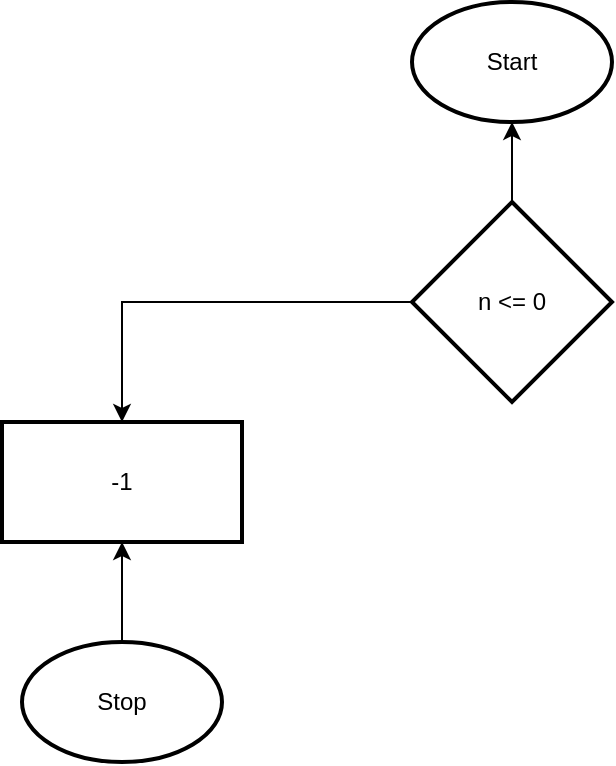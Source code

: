 <mxfile version="20.8.20" type="github">
  <diagram name="Page-1" id="1S3135J9kQtHQ9S6GM7H">
    <mxGraphModel dx="1276" dy="527" grid="1" gridSize="10" guides="1" tooltips="1" connect="1" arrows="1" fold="1" page="1" pageScale="1" pageWidth="850" pageHeight="1100" math="0" shadow="0">
      <root>
        <mxCell id="0" />
        <mxCell id="1" parent="0" />
        <mxCell id="407-T4MCC55-gQYg-pVT-1" value="Start" style="strokeWidth=2;html=1;shape=mxgraph.flowchart.start_1;whiteSpace=wrap;" vertex="1" parent="1">
          <mxGeometry x="375" y="70" width="100" height="60" as="geometry" />
        </mxCell>
        <mxCell id="407-T4MCC55-gQYg-pVT-3" value="" style="edgeStyle=orthogonalEdgeStyle;rounded=0;orthogonalLoop=1;jettySize=auto;html=1;" edge="1" parent="1" source="407-T4MCC55-gQYg-pVT-2" target="407-T4MCC55-gQYg-pVT-1">
          <mxGeometry relative="1" as="geometry" />
        </mxCell>
        <mxCell id="407-T4MCC55-gQYg-pVT-8" style="edgeStyle=orthogonalEdgeStyle;rounded=0;orthogonalLoop=1;jettySize=auto;html=1;entryX=0.5;entryY=0;entryDx=0;entryDy=0;" edge="1" parent="1" source="407-T4MCC55-gQYg-pVT-2" target="407-T4MCC55-gQYg-pVT-6">
          <mxGeometry relative="1" as="geometry">
            <mxPoint x="230" y="220" as="targetPoint" />
          </mxGeometry>
        </mxCell>
        <mxCell id="407-T4MCC55-gQYg-pVT-2" value="n &amp;lt;= 0" style="strokeWidth=2;html=1;shape=mxgraph.flowchart.decision;whiteSpace=wrap;" vertex="1" parent="1">
          <mxGeometry x="375" y="170" width="100" height="100" as="geometry" />
        </mxCell>
        <mxCell id="407-T4MCC55-gQYg-pVT-6" value="-1" style="whiteSpace=wrap;html=1;strokeWidth=2;" vertex="1" parent="1">
          <mxGeometry x="170" y="280" width="120" height="60" as="geometry" />
        </mxCell>
        <mxCell id="407-T4MCC55-gQYg-pVT-11" value="" style="edgeStyle=orthogonalEdgeStyle;rounded=0;orthogonalLoop=1;jettySize=auto;html=1;" edge="1" parent="1" source="407-T4MCC55-gQYg-pVT-10" target="407-T4MCC55-gQYg-pVT-6">
          <mxGeometry relative="1" as="geometry" />
        </mxCell>
        <mxCell id="407-T4MCC55-gQYg-pVT-10" value="Stop" style="strokeWidth=2;html=1;shape=mxgraph.flowchart.start_1;whiteSpace=wrap;" vertex="1" parent="1">
          <mxGeometry x="180" y="390" width="100" height="60" as="geometry" />
        </mxCell>
      </root>
    </mxGraphModel>
  </diagram>
</mxfile>
